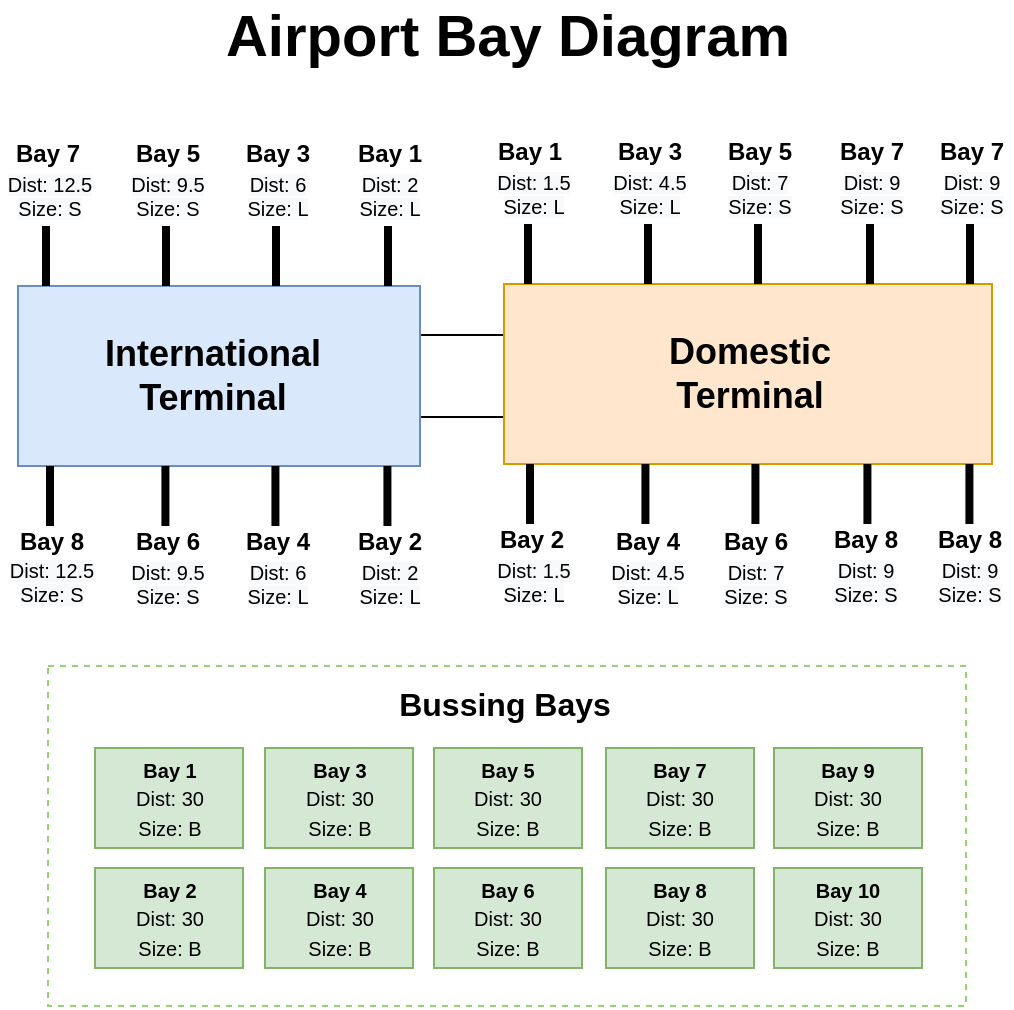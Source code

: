 <mxfile version="13.9.3" type="device"><diagram id="YJDSS7HLvjt4UvvaG9em" name="Page-1"><mxGraphModel dx="1185" dy="662" grid="1" gridSize="10" guides="1" tooltips="1" connect="1" arrows="1" fold="1" page="1" pageScale="1" pageWidth="827" pageHeight="1169" math="0" shadow="0"><root><mxCell id="0"/><mxCell id="1" parent="0"/><mxCell id="7Kmk8s3ExTKNQxkSIIFk-69" value="" style="rounded=0;whiteSpace=wrap;html=1;fillColor=none;fontSize=12;align=center;" vertex="1" parent="1"><mxGeometry x="375.25" y="394.5" width="100" height="41" as="geometry"/></mxCell><mxCell id="7Kmk8s3ExTKNQxkSIIFk-99" value="" style="rounded=0;whiteSpace=wrap;html=1;fillColor=#ffe6cc;strokeColor=#d79b00;" vertex="1" parent="1"><mxGeometry x="443" y="369" width="244" height="90" as="geometry"/></mxCell><mxCell id="7Kmk8s3ExTKNQxkSIIFk-1" value="" style="rounded=0;whiteSpace=wrap;html=1;fillColor=#dae8fc;strokeColor=#6c8ebf;" vertex="1" parent="1"><mxGeometry x="200" y="370" width="201" height="90" as="geometry"/></mxCell><mxCell id="7Kmk8s3ExTKNQxkSIIFk-4" value="Domestic&lt;br&gt;Terminal" style="text;html=1;strokeColor=none;fillColor=none;align=center;verticalAlign=middle;whiteSpace=wrap;rounded=0;fontSize=18;fontStyle=1" vertex="1" parent="1"><mxGeometry x="491" y="395.5" width="150" height="37" as="geometry"/></mxCell><mxCell id="7Kmk8s3ExTKNQxkSIIFk-12" value="" style="group" vertex="1" connectable="0" parent="1"><mxGeometry x="366" y="294" width="40" height="76" as="geometry"/></mxCell><mxCell id="7Kmk8s3ExTKNQxkSIIFk-5" value="" style="endArrow=none;html=1;fontSize=30;strokeWidth=4;" edge="1" parent="7Kmk8s3ExTKNQxkSIIFk-12"><mxGeometry width="50" height="50" relative="1" as="geometry"><mxPoint x="19" y="76" as="sourcePoint"/><mxPoint x="19" y="46" as="targetPoint"/></mxGeometry></mxCell><mxCell id="7Kmk8s3ExTKNQxkSIIFk-8" value="" style="group" vertex="1" connectable="0" parent="7Kmk8s3ExTKNQxkSIIFk-12"><mxGeometry width="40" height="53" as="geometry"/></mxCell><mxCell id="7Kmk8s3ExTKNQxkSIIFk-6" value="Bay 1" style="text;html=1;strokeColor=none;fillColor=none;align=center;verticalAlign=middle;whiteSpace=wrap;rounded=0;fontSize=12;fontStyle=1" vertex="1" parent="7Kmk8s3ExTKNQxkSIIFk-8"><mxGeometry width="40" height="20" as="geometry"/></mxCell><mxCell id="7Kmk8s3ExTKNQxkSIIFk-7" value="&lt;span style=&quot;color: rgb(0 , 0 , 0) ; font-family: &amp;#34;helvetica&amp;#34; ; font-size: 10px ; font-style: normal ; font-weight: 400 ; letter-spacing: normal ; text-indent: 0px ; text-transform: none ; word-spacing: 0px ; background-color: rgb(248 , 249 , 250) ; display: inline ; float: none&quot;&gt;Dist: 2&lt;/span&gt;&lt;br style=&quot;color: rgb(0 , 0 , 0) ; font-family: &amp;#34;helvetica&amp;#34; ; font-size: 10px ; font-style: normal ; font-weight: 400 ; letter-spacing: normal ; text-indent: 0px ; text-transform: none ; word-spacing: 0px ; background-color: rgb(248 , 249 , 250)&quot;&gt;&lt;span style=&quot;color: rgb(0 , 0 , 0) ; font-family: &amp;#34;helvetica&amp;#34; ; font-size: 10px ; font-style: normal ; font-weight: 400 ; letter-spacing: normal ; text-indent: 0px ; text-transform: none ; word-spacing: 0px ; background-color: rgb(248 , 249 , 250) ; display: inline ; float: none&quot;&gt;Size: L&lt;/span&gt;" style="text;whiteSpace=wrap;html=1;fontSize=10;align=center;" vertex="1" parent="7Kmk8s3ExTKNQxkSIIFk-8"><mxGeometry y="13" width="40" height="40" as="geometry"/></mxCell><mxCell id="7Kmk8s3ExTKNQxkSIIFk-13" value="" style="group" vertex="1" connectable="0" parent="1"><mxGeometry x="315" y="294" width="40" height="76" as="geometry"/></mxCell><mxCell id="7Kmk8s3ExTKNQxkSIIFk-14" value="" style="endArrow=none;html=1;fontSize=30;strokeWidth=4;" edge="1" parent="7Kmk8s3ExTKNQxkSIIFk-13"><mxGeometry width="50" height="50" relative="1" as="geometry"><mxPoint x="14" y="76" as="sourcePoint"/><mxPoint x="14" y="46" as="targetPoint"/></mxGeometry></mxCell><mxCell id="7Kmk8s3ExTKNQxkSIIFk-15" value="" style="group" vertex="1" connectable="0" parent="7Kmk8s3ExTKNQxkSIIFk-13"><mxGeometry x="-5" width="40" height="53" as="geometry"/></mxCell><mxCell id="7Kmk8s3ExTKNQxkSIIFk-16" value="Bay 3" style="text;html=1;strokeColor=none;fillColor=none;align=center;verticalAlign=middle;whiteSpace=wrap;rounded=0;fontSize=12;fontStyle=1" vertex="1" parent="7Kmk8s3ExTKNQxkSIIFk-15"><mxGeometry width="40" height="20" as="geometry"/></mxCell><mxCell id="7Kmk8s3ExTKNQxkSIIFk-17" value="&lt;span style=&quot;color: rgb(0 , 0 , 0) ; font-family: &amp;#34;helvetica&amp;#34; ; font-size: 10px ; font-style: normal ; font-weight: 400 ; letter-spacing: normal ; text-indent: 0px ; text-transform: none ; word-spacing: 0px ; background-color: rgb(248 , 249 , 250) ; display: inline ; float: none&quot;&gt;Dist: 6&lt;/span&gt;&lt;br style=&quot;color: rgb(0 , 0 , 0) ; font-family: &amp;#34;helvetica&amp;#34; ; font-size: 10px ; font-style: normal ; font-weight: 400 ; letter-spacing: normal ; text-indent: 0px ; text-transform: none ; word-spacing: 0px ; background-color: rgb(248 , 249 , 250)&quot;&gt;&lt;span style=&quot;color: rgb(0 , 0 , 0) ; font-family: &amp;#34;helvetica&amp;#34; ; font-size: 10px ; font-style: normal ; font-weight: 400 ; letter-spacing: normal ; text-indent: 0px ; text-transform: none ; word-spacing: 0px ; background-color: rgb(248 , 249 , 250) ; display: inline ; float: none&quot;&gt;Size: L&lt;/span&gt;" style="text;whiteSpace=wrap;html=1;fontSize=10;align=center;" vertex="1" parent="7Kmk8s3ExTKNQxkSIIFk-15"><mxGeometry y="13" width="40" height="40" as="geometry"/></mxCell><mxCell id="7Kmk8s3ExTKNQxkSIIFk-19" value="" style="group" vertex="1" connectable="0" parent="1"><mxGeometry x="260" y="294" width="40" height="76" as="geometry"/></mxCell><mxCell id="7Kmk8s3ExTKNQxkSIIFk-20" value="" style="endArrow=none;html=1;fontSize=30;strokeWidth=4;" edge="1" parent="7Kmk8s3ExTKNQxkSIIFk-19"><mxGeometry width="50" height="50" relative="1" as="geometry"><mxPoint x="14" y="76" as="sourcePoint"/><mxPoint x="14" y="46" as="targetPoint"/></mxGeometry></mxCell><mxCell id="7Kmk8s3ExTKNQxkSIIFk-21" value="" style="group" vertex="1" connectable="0" parent="7Kmk8s3ExTKNQxkSIIFk-19"><mxGeometry x="-5" width="40" height="53" as="geometry"/></mxCell><mxCell id="7Kmk8s3ExTKNQxkSIIFk-22" value="Bay 5" style="text;html=1;strokeColor=none;fillColor=none;align=center;verticalAlign=middle;whiteSpace=wrap;rounded=0;fontSize=12;fontStyle=1" vertex="1" parent="7Kmk8s3ExTKNQxkSIIFk-21"><mxGeometry width="40" height="20" as="geometry"/></mxCell><mxCell id="7Kmk8s3ExTKNQxkSIIFk-23" value="&lt;span style=&quot;color: rgb(0 , 0 , 0) ; font-family: &amp;#34;helvetica&amp;#34; ; font-size: 10px ; font-style: normal ; font-weight: 400 ; letter-spacing: normal ; text-indent: 0px ; text-transform: none ; word-spacing: 0px ; background-color: rgb(248 , 249 , 250) ; display: inline ; float: none&quot;&gt;Dist: 9.5&lt;/span&gt;&lt;br style=&quot;color: rgb(0 , 0 , 0) ; font-family: &amp;#34;helvetica&amp;#34; ; font-size: 10px ; font-style: normal ; font-weight: 400 ; letter-spacing: normal ; text-indent: 0px ; text-transform: none ; word-spacing: 0px ; background-color: rgb(248 , 249 , 250)&quot;&gt;&lt;span style=&quot;color: rgb(0 , 0 , 0) ; font-family: &amp;#34;helvetica&amp;#34; ; font-size: 10px ; font-style: normal ; font-weight: 400 ; letter-spacing: normal ; text-indent: 0px ; text-transform: none ; word-spacing: 0px ; background-color: rgb(248 , 249 , 250) ; display: inline ; float: none&quot;&gt;Size: S&lt;/span&gt;" style="text;whiteSpace=wrap;html=1;fontSize=10;align=center;" vertex="1" parent="7Kmk8s3ExTKNQxkSIIFk-21"><mxGeometry y="13" width="40" height="40" as="geometry"/></mxCell><mxCell id="7Kmk8s3ExTKNQxkSIIFk-43" value="" style="endArrow=none;html=1;fontSize=30;strokeWidth=4;" edge="1" parent="1"><mxGeometry width="50" height="50" relative="1" as="geometry"><mxPoint x="384.71" y="490" as="sourcePoint"/><mxPoint x="384.71" y="460" as="targetPoint"/></mxGeometry></mxCell><mxCell id="7Kmk8s3ExTKNQxkSIIFk-44" value="" style="group;direction=east;" vertex="1" connectable="0" parent="1"><mxGeometry x="366" y="508" width="40" height="53" as="geometry"/></mxCell><mxCell id="7Kmk8s3ExTKNQxkSIIFk-45" value="Bay 2" style="text;html=1;strokeColor=none;fillColor=none;align=center;verticalAlign=middle;whiteSpace=wrap;rounded=0;fontSize=12;fontStyle=1" vertex="1" parent="7Kmk8s3ExTKNQxkSIIFk-44"><mxGeometry y="-20" width="40" height="20" as="geometry"/></mxCell><mxCell id="7Kmk8s3ExTKNQxkSIIFk-46" value="&lt;span style=&quot;color: rgb(0 , 0 , 0) ; font-family: &amp;#34;helvetica&amp;#34; ; font-size: 10px ; font-style: normal ; font-weight: 400 ; letter-spacing: normal ; text-indent: 0px ; text-transform: none ; word-spacing: 0px ; background-color: rgb(248 , 249 , 250) ; display: inline ; float: none&quot;&gt;Dist: 2&lt;/span&gt;&lt;br style=&quot;color: rgb(0 , 0 , 0) ; font-family: &amp;#34;helvetica&amp;#34; ; font-size: 10px ; font-style: normal ; font-weight: 400 ; letter-spacing: normal ; text-indent: 0px ; text-transform: none ; word-spacing: 0px ; background-color: rgb(248 , 249 , 250)&quot;&gt;&lt;span style=&quot;color: rgb(0 , 0 , 0) ; font-family: &amp;#34;helvetica&amp;#34; ; font-size: 10px ; font-style: normal ; font-weight: 400 ; letter-spacing: normal ; text-indent: 0px ; text-transform: none ; word-spacing: 0px ; background-color: rgb(248 , 249 , 250) ; display: inline ; float: none&quot;&gt;Size: L&lt;/span&gt;" style="text;whiteSpace=wrap;html=1;fontSize=10;align=center;" vertex="1" parent="7Kmk8s3ExTKNQxkSIIFk-44"><mxGeometry y="-7" width="40" height="40" as="geometry"/></mxCell><mxCell id="7Kmk8s3ExTKNQxkSIIFk-47" value="" style="endArrow=none;html=1;fontSize=30;strokeWidth=4;" edge="1" parent="1"><mxGeometry width="50" height="50" relative="1" as="geometry"><mxPoint x="328.71" y="490" as="sourcePoint"/><mxPoint x="328.71" y="460" as="targetPoint"/></mxGeometry></mxCell><mxCell id="7Kmk8s3ExTKNQxkSIIFk-48" value="" style="group;direction=east;" vertex="1" connectable="0" parent="1"><mxGeometry x="316" y="508" width="98" height="53" as="geometry"/></mxCell><mxCell id="7Kmk8s3ExTKNQxkSIIFk-49" value="Bay 4" style="text;html=1;strokeColor=none;fillColor=none;align=center;verticalAlign=middle;whiteSpace=wrap;rounded=0;fontSize=12;fontStyle=1" vertex="1" parent="7Kmk8s3ExTKNQxkSIIFk-48"><mxGeometry x="-6" y="-20" width="40" height="20" as="geometry"/></mxCell><mxCell id="7Kmk8s3ExTKNQxkSIIFk-50" value="&lt;span style=&quot;color: rgb(0 , 0 , 0) ; font-family: &amp;#34;helvetica&amp;#34; ; font-size: 10px ; font-style: normal ; font-weight: 400 ; letter-spacing: normal ; text-indent: 0px ; text-transform: none ; word-spacing: 0px ; background-color: rgb(248 , 249 , 250) ; display: inline ; float: none&quot;&gt;Dist: 6&lt;/span&gt;&lt;br style=&quot;color: rgb(0 , 0 , 0) ; font-family: &amp;#34;helvetica&amp;#34; ; font-size: 10px ; font-style: normal ; font-weight: 400 ; letter-spacing: normal ; text-indent: 0px ; text-transform: none ; word-spacing: 0px ; background-color: rgb(248 , 249 , 250)&quot;&gt;&lt;span style=&quot;color: rgb(0 , 0 , 0) ; font-family: &amp;#34;helvetica&amp;#34; ; font-size: 10px ; font-style: normal ; font-weight: 400 ; letter-spacing: normal ; text-indent: 0px ; text-transform: none ; word-spacing: 0px ; background-color: rgb(248 , 249 , 250) ; display: inline ; float: none&quot;&gt;Size: L&lt;/span&gt;" style="text;whiteSpace=wrap;html=1;fontSize=10;align=center;" vertex="1" parent="7Kmk8s3ExTKNQxkSIIFk-48"><mxGeometry x="-6" y="-7" width="40" height="40" as="geometry"/></mxCell><mxCell id="7Kmk8s3ExTKNQxkSIIFk-51" value="" style="endArrow=none;html=1;fontSize=30;strokeWidth=4;" edge="1" parent="1"><mxGeometry width="50" height="50" relative="1" as="geometry"><mxPoint x="273.71" y="490" as="sourcePoint"/><mxPoint x="273.71" y="460" as="targetPoint"/></mxGeometry></mxCell><mxCell id="7Kmk8s3ExTKNQxkSIIFk-52" value="" style="group;direction=east;" vertex="1" connectable="0" parent="1"><mxGeometry x="255" y="508" width="424" height="223" as="geometry"/></mxCell><mxCell id="7Kmk8s3ExTKNQxkSIIFk-53" value="Bay 6" style="text;html=1;strokeColor=none;fillColor=none;align=center;verticalAlign=middle;whiteSpace=wrap;rounded=0;fontSize=12;fontStyle=1" vertex="1" parent="7Kmk8s3ExTKNQxkSIIFk-52"><mxGeometry y="-20" width="40" height="20" as="geometry"/></mxCell><mxCell id="7Kmk8s3ExTKNQxkSIIFk-54" value="&lt;span style=&quot;color: rgb(0 , 0 , 0) ; font-family: &amp;#34;helvetica&amp;#34; ; font-size: 10px ; font-style: normal ; font-weight: 400 ; letter-spacing: normal ; text-indent: 0px ; text-transform: none ; word-spacing: 0px ; background-color: rgb(248 , 249 , 250) ; display: inline ; float: none&quot;&gt;Dist: 9.5&lt;/span&gt;&lt;br style=&quot;color: rgb(0 , 0 , 0) ; font-family: &amp;#34;helvetica&amp;#34; ; font-size: 10px ; font-style: normal ; font-weight: 400 ; letter-spacing: normal ; text-indent: 0px ; text-transform: none ; word-spacing: 0px ; background-color: rgb(248 , 249 , 250)&quot;&gt;&lt;span style=&quot;color: rgb(0 , 0 , 0) ; font-family: &amp;#34;helvetica&amp;#34; ; font-size: 10px ; font-style: normal ; font-weight: 400 ; letter-spacing: normal ; text-indent: 0px ; text-transform: none ; word-spacing: 0px ; background-color: rgb(248 , 249 , 250) ; display: inline ; float: none&quot;&gt;Size: S&lt;/span&gt;" style="text;whiteSpace=wrap;html=1;fontSize=10;align=center;" vertex="1" parent="7Kmk8s3ExTKNQxkSIIFk-52"><mxGeometry y="-7" width="40" height="40" as="geometry"/></mxCell><mxCell id="7Kmk8s3ExTKNQxkSIIFk-146" value="" style="rounded=0;whiteSpace=wrap;html=1;fillColor=none;fontSize=16;align=center;strokeColor=#97D077;dashed=1;" vertex="1" parent="7Kmk8s3ExTKNQxkSIIFk-52"><mxGeometry x="-40" y="52" width="459" height="170" as="geometry"/></mxCell><mxCell id="7Kmk8s3ExTKNQxkSIIFk-55" value="" style="endArrow=none;html=1;fontSize=30;strokeWidth=4;" edge="1" parent="1"><mxGeometry width="50" height="50" relative="1" as="geometry"><mxPoint x="216" y="490" as="sourcePoint"/><mxPoint x="216" y="460" as="targetPoint"/></mxGeometry></mxCell><mxCell id="7Kmk8s3ExTKNQxkSIIFk-65" value="&lt;span style=&quot;font-size: 10px&quot;&gt;&lt;b&gt;Bay 1&lt;/b&gt;&lt;br&gt;Dist: 30&lt;br&gt;Size: B&lt;br&gt;&lt;/span&gt;" style="rounded=0;whiteSpace=wrap;html=1;fillColor=#d5e8d4;fontSize=12;align=center;strokeColor=#82b366;" vertex="1" parent="1"><mxGeometry x="238.5" y="601" width="74" height="50" as="geometry"/></mxCell><mxCell id="7Kmk8s3ExTKNQxkSIIFk-66" value="&lt;span style=&quot;font-size: 10px&quot;&gt;&lt;b&gt;Bay 2&lt;/b&gt;&lt;br&gt;Dist: 30&lt;br&gt;Size: B&lt;br&gt;&lt;/span&gt;" style="rounded=0;whiteSpace=wrap;html=1;fillColor=#d5e8d4;fontSize=12;align=center;strokeColor=#82b366;" vertex="1" parent="1"><mxGeometry x="238.5" y="661" width="74" height="50" as="geometry"/></mxCell><mxCell id="7Kmk8s3ExTKNQxkSIIFk-67" value="&lt;span style=&quot;font-size: 10px&quot;&gt;&lt;b&gt;Bay 3&lt;/b&gt;&lt;br&gt;Dist: 30&lt;br&gt;Size: B&lt;br&gt;&lt;/span&gt;" style="rounded=0;whiteSpace=wrap;html=1;fillColor=#d5e8d4;fontSize=12;align=center;strokeColor=#82b366;" vertex="1" parent="1"><mxGeometry x="323.5" y="601" width="74" height="50" as="geometry"/></mxCell><mxCell id="7Kmk8s3ExTKNQxkSIIFk-68" value="&lt;span style=&quot;font-size: 10px&quot;&gt;&lt;b&gt;Bay 4&lt;/b&gt;&lt;br&gt;Dist: 30&lt;br&gt;Size: B&lt;br&gt;&lt;/span&gt;" style="rounded=0;whiteSpace=wrap;html=1;fillColor=#d5e8d4;fontSize=12;align=center;strokeColor=#82b366;" vertex="1" parent="1"><mxGeometry x="323.5" y="661" width="74" height="50" as="geometry"/></mxCell><mxCell id="7Kmk8s3ExTKNQxkSIIFk-26" value="" style="endArrow=none;html=1;fontSize=30;strokeWidth=4;" edge="1" parent="1"><mxGeometry x="195" y="295" width="50" height="50" as="geometry"><mxPoint x="214" y="370" as="sourcePoint"/><mxPoint x="214" y="340" as="targetPoint"/></mxGeometry></mxCell><mxCell id="7Kmk8s3ExTKNQxkSIIFk-28" value="Bay 7" style="text;html=1;strokeColor=none;fillColor=none;align=center;verticalAlign=middle;whiteSpace=wrap;rounded=0;fontSize=12;fontStyle=1" vertex="1" parent="1"><mxGeometry x="195" y="294" width="40" height="20" as="geometry"/></mxCell><mxCell id="7Kmk8s3ExTKNQxkSIIFk-29" value="&lt;span style=&quot;color: rgb(0 , 0 , 0) ; font-family: &amp;#34;helvetica&amp;#34; ; font-size: 10px ; font-style: normal ; font-weight: 400 ; letter-spacing: normal ; text-indent: 0px ; text-transform: none ; word-spacing: 0px ; background-color: rgb(248 , 249 , 250) ; display: inline ; float: none&quot;&gt;Dist: 12.5&lt;/span&gt;&lt;br style=&quot;color: rgb(0 , 0 , 0) ; font-family: &amp;#34;helvetica&amp;#34; ; font-size: 10px ; font-style: normal ; font-weight: 400 ; letter-spacing: normal ; text-indent: 0px ; text-transform: none ; word-spacing: 0px ; background-color: rgb(248 , 249 , 250)&quot;&gt;&lt;span style=&quot;color: rgb(0 , 0 , 0) ; font-family: &amp;#34;helvetica&amp;#34; ; font-size: 10px ; font-style: normal ; font-weight: 400 ; letter-spacing: normal ; text-indent: 0px ; text-transform: none ; word-spacing: 0px ; background-color: rgb(248 , 249 , 250) ; display: inline ; float: none&quot;&gt;Size: S&lt;/span&gt;" style="text;whiteSpace=wrap;html=1;fontSize=10;align=center;" vertex="1" parent="1"><mxGeometry x="191" y="307" width="50" height="40" as="geometry"/></mxCell><mxCell id="7Kmk8s3ExTKNQxkSIIFk-70" value="Bussing Bays" style="text;html=1;strokeColor=none;fillColor=none;align=center;verticalAlign=middle;whiteSpace=wrap;rounded=0;fontSize=16;fontStyle=1" vertex="1" parent="1"><mxGeometry x="349" y="564" width="189" height="30" as="geometry"/></mxCell><mxCell id="7Kmk8s3ExTKNQxkSIIFk-57" value="Bay 8" style="text;html=1;strokeColor=none;fillColor=none;align=center;verticalAlign=middle;whiteSpace=wrap;rounded=0;fontSize=12;fontStyle=1" vertex="1" parent="1"><mxGeometry x="197" y="488" width="40" height="20" as="geometry"/></mxCell><mxCell id="7Kmk8s3ExTKNQxkSIIFk-58" value="&lt;span style=&quot;color: rgb(0 , 0 , 0) ; font-family: &amp;#34;helvetica&amp;#34; ; font-size: 10px ; font-style: normal ; font-weight: 400 ; letter-spacing: normal ; text-indent: 0px ; text-transform: none ; word-spacing: 0px ; background-color: rgb(248 , 249 , 250) ; display: inline ; float: none&quot;&gt;Dist: 12.5&lt;/span&gt;&lt;br style=&quot;color: rgb(0 , 0 , 0) ; font-family: &amp;#34;helvetica&amp;#34; ; font-size: 10px ; font-style: normal ; font-weight: 400 ; letter-spacing: normal ; text-indent: 0px ; text-transform: none ; word-spacing: 0px ; background-color: rgb(248 , 249 , 250)&quot;&gt;&lt;span style=&quot;color: rgb(0 , 0 , 0) ; font-family: &amp;#34;helvetica&amp;#34; ; font-size: 10px ; font-style: normal ; font-weight: 400 ; letter-spacing: normal ; text-indent: 0px ; text-transform: none ; word-spacing: 0px ; background-color: rgb(248 , 249 , 250) ; display: inline ; float: none&quot;&gt;Size: S&lt;/span&gt;" style="text;whiteSpace=wrap;html=1;fontSize=10;align=center;" vertex="1" parent="1"><mxGeometry x="192" y="500" width="50" height="40" as="geometry"/></mxCell><mxCell id="7Kmk8s3ExTKNQxkSIIFk-3" value="International&lt;br&gt;Terminal" style="text;html=1;strokeColor=none;fillColor=none;align=center;verticalAlign=middle;whiteSpace=wrap;rounded=0;fontSize=18;fontStyle=1" vertex="1" parent="1"><mxGeometry x="227.5" y="400" width="138.5" height="30" as="geometry"/></mxCell><mxCell id="7Kmk8s3ExTKNQxkSIIFk-100" value="" style="group" vertex="1" connectable="0" parent="1"><mxGeometry x="607" y="293" width="40" height="76" as="geometry"/></mxCell><mxCell id="7Kmk8s3ExTKNQxkSIIFk-101" value="" style="endArrow=none;html=1;fontSize=30;strokeWidth=4;" edge="1" parent="7Kmk8s3ExTKNQxkSIIFk-100"><mxGeometry width="50" height="50" relative="1" as="geometry"><mxPoint x="19" y="76" as="sourcePoint"/><mxPoint x="19" y="46" as="targetPoint"/></mxGeometry></mxCell><mxCell id="7Kmk8s3ExTKNQxkSIIFk-102" value="" style="group" vertex="1" connectable="0" parent="7Kmk8s3ExTKNQxkSIIFk-100"><mxGeometry width="40" height="53" as="geometry"/></mxCell><mxCell id="7Kmk8s3ExTKNQxkSIIFk-103" value="Bay 7" style="text;html=1;strokeColor=none;fillColor=none;align=center;verticalAlign=middle;whiteSpace=wrap;rounded=0;fontSize=12;fontStyle=1" vertex="1" parent="7Kmk8s3ExTKNQxkSIIFk-102"><mxGeometry width="40" height="20" as="geometry"/></mxCell><mxCell id="7Kmk8s3ExTKNQxkSIIFk-104" value="&lt;span style=&quot;color: rgb(0 , 0 , 0) ; font-family: &amp;#34;helvetica&amp;#34; ; font-size: 10px ; font-style: normal ; font-weight: 400 ; letter-spacing: normal ; text-indent: 0px ; text-transform: none ; word-spacing: 0px ; background-color: rgb(248 , 249 , 250) ; display: inline ; float: none&quot;&gt;Dist: 9&lt;/span&gt;&lt;br style=&quot;color: rgb(0 , 0 , 0) ; font-family: &amp;#34;helvetica&amp;#34; ; font-size: 10px ; font-style: normal ; font-weight: 400 ; letter-spacing: normal ; text-indent: 0px ; text-transform: none ; word-spacing: 0px ; background-color: rgb(248 , 249 , 250)&quot;&gt;&lt;span style=&quot;color: rgb(0 , 0 , 0) ; font-family: &amp;#34;helvetica&amp;#34; ; font-size: 10px ; font-style: normal ; font-weight: 400 ; letter-spacing: normal ; text-indent: 0px ; text-transform: none ; word-spacing: 0px ; background-color: rgb(248 , 249 , 250) ; display: inline ; float: none&quot;&gt;Size: S&lt;/span&gt;" style="text;whiteSpace=wrap;html=1;fontSize=10;align=center;" vertex="1" parent="7Kmk8s3ExTKNQxkSIIFk-102"><mxGeometry y="13" width="40" height="40" as="geometry"/></mxCell><mxCell id="7Kmk8s3ExTKNQxkSIIFk-105" value="" style="group" vertex="1" connectable="0" parent="1"><mxGeometry x="551" y="293" width="40" height="76" as="geometry"/></mxCell><mxCell id="7Kmk8s3ExTKNQxkSIIFk-106" value="" style="endArrow=none;html=1;fontSize=30;strokeWidth=4;" edge="1" parent="7Kmk8s3ExTKNQxkSIIFk-105"><mxGeometry width="50" height="50" relative="1" as="geometry"><mxPoint x="19" y="76" as="sourcePoint"/><mxPoint x="19" y="46" as="targetPoint"/></mxGeometry></mxCell><mxCell id="7Kmk8s3ExTKNQxkSIIFk-107" value="" style="group" vertex="1" connectable="0" parent="7Kmk8s3ExTKNQxkSIIFk-105"><mxGeometry width="40" height="53" as="geometry"/></mxCell><mxCell id="7Kmk8s3ExTKNQxkSIIFk-108" value="Bay 5" style="text;html=1;strokeColor=none;fillColor=none;align=center;verticalAlign=middle;whiteSpace=wrap;rounded=0;fontSize=12;fontStyle=1" vertex="1" parent="7Kmk8s3ExTKNQxkSIIFk-107"><mxGeometry width="40" height="20" as="geometry"/></mxCell><mxCell id="7Kmk8s3ExTKNQxkSIIFk-109" value="&lt;span style=&quot;color: rgb(0 , 0 , 0) ; font-family: &amp;#34;helvetica&amp;#34; ; font-size: 10px ; font-style: normal ; font-weight: 400 ; letter-spacing: normal ; text-indent: 0px ; text-transform: none ; word-spacing: 0px ; background-color: rgb(248 , 249 , 250) ; display: inline ; float: none&quot;&gt;Dist: 7&lt;/span&gt;&lt;br style=&quot;color: rgb(0 , 0 , 0) ; font-family: &amp;#34;helvetica&amp;#34; ; font-size: 10px ; font-style: normal ; font-weight: 400 ; letter-spacing: normal ; text-indent: 0px ; text-transform: none ; word-spacing: 0px ; background-color: rgb(248 , 249 , 250)&quot;&gt;&lt;span style=&quot;color: rgb(0 , 0 , 0) ; font-family: &amp;#34;helvetica&amp;#34; ; font-size: 10px ; font-style: normal ; font-weight: 400 ; letter-spacing: normal ; text-indent: 0px ; text-transform: none ; word-spacing: 0px ; background-color: rgb(248 , 249 , 250) ; display: inline ; float: none&quot;&gt;Size: S&lt;/span&gt;" style="text;whiteSpace=wrap;html=1;fontSize=10;align=center;" vertex="1" parent="7Kmk8s3ExTKNQxkSIIFk-107"><mxGeometry y="13" width="40" height="40" as="geometry"/></mxCell><mxCell id="7Kmk8s3ExTKNQxkSIIFk-110" value="" style="group" vertex="1" connectable="0" parent="1"><mxGeometry x="496" y="293" width="40" height="76" as="geometry"/></mxCell><mxCell id="7Kmk8s3ExTKNQxkSIIFk-111" value="" style="endArrow=none;html=1;fontSize=30;strokeWidth=4;" edge="1" parent="7Kmk8s3ExTKNQxkSIIFk-110"><mxGeometry width="50" height="50" relative="1" as="geometry"><mxPoint x="19" y="76" as="sourcePoint"/><mxPoint x="19" y="46" as="targetPoint"/></mxGeometry></mxCell><mxCell id="7Kmk8s3ExTKNQxkSIIFk-112" value="" style="group" vertex="1" connectable="0" parent="7Kmk8s3ExTKNQxkSIIFk-110"><mxGeometry width="40" height="53" as="geometry"/></mxCell><mxCell id="7Kmk8s3ExTKNQxkSIIFk-113" value="Bay 3" style="text;html=1;strokeColor=none;fillColor=none;align=center;verticalAlign=middle;whiteSpace=wrap;rounded=0;fontSize=12;fontStyle=1" vertex="1" parent="7Kmk8s3ExTKNQxkSIIFk-112"><mxGeometry width="40" height="20" as="geometry"/></mxCell><mxCell id="7Kmk8s3ExTKNQxkSIIFk-114" value="&lt;span style=&quot;color: rgb(0 , 0 , 0) ; font-family: &amp;#34;helvetica&amp;#34; ; font-size: 10px ; font-style: normal ; font-weight: 400 ; letter-spacing: normal ; text-indent: 0px ; text-transform: none ; word-spacing: 0px ; background-color: rgb(248 , 249 , 250) ; display: inline ; float: none&quot;&gt;Dist: 4.5&lt;/span&gt;&lt;br style=&quot;color: rgb(0 , 0 , 0) ; font-family: &amp;#34;helvetica&amp;#34; ; font-size: 10px ; font-style: normal ; font-weight: 400 ; letter-spacing: normal ; text-indent: 0px ; text-transform: none ; word-spacing: 0px ; background-color: rgb(248 , 249 , 250)&quot;&gt;&lt;span style=&quot;color: rgb(0 , 0 , 0) ; font-family: &amp;#34;helvetica&amp;#34; ; font-size: 10px ; font-style: normal ; font-weight: 400 ; letter-spacing: normal ; text-indent: 0px ; text-transform: none ; word-spacing: 0px ; background-color: rgb(248 , 249 , 250) ; display: inline ; float: none&quot;&gt;Size: L&lt;/span&gt;" style="text;whiteSpace=wrap;html=1;fontSize=10;align=center;" vertex="1" parent="7Kmk8s3ExTKNQxkSIIFk-112"><mxGeometry y="13" width="40" height="40" as="geometry"/></mxCell><mxCell id="7Kmk8s3ExTKNQxkSIIFk-115" value="" style="endArrow=none;html=1;fontSize=30;strokeWidth=4;" edge="1" parent="1"><mxGeometry width="50" height="50" relative="1" as="geometry"><mxPoint x="624.71" y="489" as="sourcePoint"/><mxPoint x="624.71" y="459" as="targetPoint"/></mxGeometry></mxCell><mxCell id="7Kmk8s3ExTKNQxkSIIFk-116" value="Bay 8" style="text;html=1;strokeColor=none;fillColor=none;align=center;verticalAlign=middle;whiteSpace=wrap;rounded=0;fontSize=12;fontStyle=1" vertex="1" parent="1"><mxGeometry x="604" y="487" width="40" height="20" as="geometry"/></mxCell><mxCell id="7Kmk8s3ExTKNQxkSIIFk-117" value="&lt;span style=&quot;color: rgb(0 , 0 , 0) ; font-family: &amp;#34;helvetica&amp;#34; ; font-size: 10px ; font-style: normal ; font-weight: 400 ; letter-spacing: normal ; text-indent: 0px ; text-transform: none ; word-spacing: 0px ; background-color: rgb(248 , 249 , 250) ; display: inline ; float: none&quot;&gt;Dist: 9&lt;/span&gt;&lt;br style=&quot;color: rgb(0 , 0 , 0) ; font-family: &amp;#34;helvetica&amp;#34; ; font-size: 10px ; font-style: normal ; font-weight: 400 ; letter-spacing: normal ; text-indent: 0px ; text-transform: none ; word-spacing: 0px ; background-color: rgb(248 , 249 , 250)&quot;&gt;&lt;span style=&quot;color: rgb(0 , 0 , 0) ; font-family: &amp;#34;helvetica&amp;#34; ; font-size: 10px ; font-style: normal ; font-weight: 400 ; letter-spacing: normal ; text-indent: 0px ; text-transform: none ; word-spacing: 0px ; background-color: rgb(248 , 249 , 250) ; display: inline ; float: none&quot;&gt;Size: S&lt;/span&gt;" style="text;whiteSpace=wrap;html=1;fontSize=10;align=center;" vertex="1" parent="1"><mxGeometry x="604" y="500" width="40" height="40" as="geometry"/></mxCell><mxCell id="7Kmk8s3ExTKNQxkSIIFk-118" value="" style="endArrow=none;html=1;fontSize=30;strokeWidth=4;" edge="1" parent="1"><mxGeometry width="50" height="50" relative="1" as="geometry"><mxPoint x="568.71" y="489" as="sourcePoint"/><mxPoint x="568.71" y="459" as="targetPoint"/></mxGeometry></mxCell><mxCell id="7Kmk8s3ExTKNQxkSIIFk-119" value="Bay 6" style="text;html=1;strokeColor=none;fillColor=none;align=center;verticalAlign=middle;whiteSpace=wrap;rounded=0;fontSize=12;fontStyle=1" vertex="1" parent="1"><mxGeometry x="549" y="488" width="40" height="20" as="geometry"/></mxCell><mxCell id="7Kmk8s3ExTKNQxkSIIFk-120" value="&lt;span style=&quot;color: rgb(0 , 0 , 0) ; font-family: &amp;#34;helvetica&amp;#34; ; font-size: 10px ; font-style: normal ; font-weight: 400 ; letter-spacing: normal ; text-indent: 0px ; text-transform: none ; word-spacing: 0px ; background-color: rgb(248 , 249 , 250) ; display: inline ; float: none&quot;&gt;Dist: 7&lt;/span&gt;&lt;br style=&quot;color: rgb(0 , 0 , 0) ; font-family: &amp;#34;helvetica&amp;#34; ; font-size: 10px ; font-style: normal ; font-weight: 400 ; letter-spacing: normal ; text-indent: 0px ; text-transform: none ; word-spacing: 0px ; background-color: rgb(248 , 249 , 250)&quot;&gt;&lt;span style=&quot;color: rgb(0 , 0 , 0) ; font-family: &amp;#34;helvetica&amp;#34; ; font-size: 10px ; font-style: normal ; font-weight: 400 ; letter-spacing: normal ; text-indent: 0px ; text-transform: none ; word-spacing: 0px ; background-color: rgb(248 , 249 , 250) ; display: inline ; float: none&quot;&gt;Size: S&lt;/span&gt;" style="text;whiteSpace=wrap;html=1;fontSize=10;align=center;" vertex="1" parent="1"><mxGeometry x="549" y="501" width="40" height="40" as="geometry"/></mxCell><mxCell id="7Kmk8s3ExTKNQxkSIIFk-121" value="" style="endArrow=none;html=1;fontSize=30;strokeWidth=4;" edge="1" parent="1"><mxGeometry width="50" height="50" relative="1" as="geometry"><mxPoint x="513.71" y="489" as="sourcePoint"/><mxPoint x="513.71" y="459" as="targetPoint"/></mxGeometry></mxCell><mxCell id="7Kmk8s3ExTKNQxkSIIFk-122" value="Bay 4" style="text;html=1;strokeColor=none;fillColor=none;align=center;verticalAlign=middle;whiteSpace=wrap;rounded=0;fontSize=12;fontStyle=1" vertex="1" parent="1"><mxGeometry x="495" y="488" width="40" height="20" as="geometry"/></mxCell><mxCell id="7Kmk8s3ExTKNQxkSIIFk-123" value="&lt;span style=&quot;color: rgb(0 , 0 , 0) ; font-family: &amp;#34;helvetica&amp;#34; ; font-size: 10px ; font-style: normal ; font-weight: 400 ; letter-spacing: normal ; text-indent: 0px ; text-transform: none ; word-spacing: 0px ; background-color: rgb(248 , 249 , 250) ; display: inline ; float: none&quot;&gt;Dist: 4.5&lt;/span&gt;&lt;br style=&quot;color: rgb(0 , 0 , 0) ; font-family: &amp;#34;helvetica&amp;#34; ; font-size: 10px ; font-style: normal ; font-weight: 400 ; letter-spacing: normal ; text-indent: 0px ; text-transform: none ; word-spacing: 0px ; background-color: rgb(248 , 249 , 250)&quot;&gt;&lt;span style=&quot;color: rgb(0 , 0 , 0) ; font-family: &amp;#34;helvetica&amp;#34; ; font-size: 10px ; font-style: normal ; font-weight: 400 ; letter-spacing: normal ; text-indent: 0px ; text-transform: none ; word-spacing: 0px ; background-color: rgb(248 , 249 , 250) ; display: inline ; float: none&quot;&gt;Size: L&lt;/span&gt;" style="text;whiteSpace=wrap;html=1;fontSize=10;align=center;" vertex="1" parent="1"><mxGeometry x="495" y="501" width="40" height="40" as="geometry"/></mxCell><mxCell id="7Kmk8s3ExTKNQxkSIIFk-124" value="" style="endArrow=none;html=1;fontSize=30;strokeWidth=4;" edge="1" parent="1"><mxGeometry width="50" height="50" relative="1" as="geometry"><mxPoint x="456" y="489" as="sourcePoint"/><mxPoint x="456" y="459" as="targetPoint"/></mxGeometry></mxCell><mxCell id="7Kmk8s3ExTKNQxkSIIFk-125" value="" style="endArrow=none;html=1;fontSize=30;strokeWidth=4;" edge="1" parent="1"><mxGeometry x="436" y="294" width="50" height="50" as="geometry"><mxPoint x="455" y="369" as="sourcePoint"/><mxPoint x="455" y="339" as="targetPoint"/></mxGeometry></mxCell><mxCell id="7Kmk8s3ExTKNQxkSIIFk-126" value="Bay 1" style="text;html=1;strokeColor=none;fillColor=none;align=center;verticalAlign=middle;whiteSpace=wrap;rounded=0;fontSize=12;fontStyle=1" vertex="1" parent="1"><mxGeometry x="436" y="293" width="40" height="20" as="geometry"/></mxCell><mxCell id="7Kmk8s3ExTKNQxkSIIFk-127" value="&lt;span style=&quot;color: rgb(0 , 0 , 0) ; font-family: &amp;#34;helvetica&amp;#34; ; font-size: 10px ; font-style: normal ; font-weight: 400 ; letter-spacing: normal ; text-indent: 0px ; text-transform: none ; word-spacing: 0px ; background-color: rgb(248 , 249 , 250) ; display: inline ; float: none&quot;&gt;Dist: 1.5&lt;/span&gt;&lt;br style=&quot;color: rgb(0 , 0 , 0) ; font-family: &amp;#34;helvetica&amp;#34; ; font-size: 10px ; font-style: normal ; font-weight: 400 ; letter-spacing: normal ; text-indent: 0px ; text-transform: none ; word-spacing: 0px ; background-color: rgb(248 , 249 , 250)&quot;&gt;&lt;span style=&quot;color: rgb(0 , 0 , 0) ; font-family: &amp;#34;helvetica&amp;#34; ; font-size: 10px ; font-style: normal ; font-weight: 400 ; letter-spacing: normal ; text-indent: 0px ; text-transform: none ; word-spacing: 0px ; background-color: rgb(248 , 249 , 250) ; display: inline ; float: none&quot;&gt;Size: L&lt;/span&gt;" style="text;whiteSpace=wrap;html=1;fontSize=10;align=center;" vertex="1" parent="1"><mxGeometry x="433" y="306" width="50" height="40" as="geometry"/></mxCell><mxCell id="7Kmk8s3ExTKNQxkSIIFk-128" value="Bay 2" style="text;html=1;strokeColor=none;fillColor=none;align=center;verticalAlign=middle;whiteSpace=wrap;rounded=0;fontSize=12;fontStyle=1" vertex="1" parent="1"><mxGeometry x="437" y="487" width="40" height="20" as="geometry"/></mxCell><mxCell id="7Kmk8s3ExTKNQxkSIIFk-129" value="&lt;span style=&quot;color: rgb(0 , 0 , 0) ; font-family: &amp;#34;helvetica&amp;#34; ; font-size: 10px ; font-style: normal ; font-weight: 400 ; letter-spacing: normal ; text-indent: 0px ; text-transform: none ; word-spacing: 0px ; background-color: rgb(248 , 249 , 250) ; display: inline ; float: none&quot;&gt;Dist: 1.5&lt;/span&gt;&lt;br style=&quot;color: rgb(0 , 0 , 0) ; font-family: &amp;#34;helvetica&amp;#34; ; font-size: 10px ; font-style: normal ; font-weight: 400 ; letter-spacing: normal ; text-indent: 0px ; text-transform: none ; word-spacing: 0px ; background-color: rgb(248 , 249 , 250)&quot;&gt;&lt;span style=&quot;color: rgb(0 , 0 , 0) ; font-family: &amp;#34;helvetica&amp;#34; ; font-size: 10px ; font-style: normal ; font-weight: 400 ; letter-spacing: normal ; text-indent: 0px ; text-transform: none ; word-spacing: 0px ; background-color: rgb(248 , 249 , 250) ; display: inline ; float: none&quot;&gt;Size: L&lt;/span&gt;" style="text;whiteSpace=wrap;html=1;fontSize=10;align=center;" vertex="1" parent="1"><mxGeometry x="433" y="500" width="50" height="40" as="geometry"/></mxCell><mxCell id="7Kmk8s3ExTKNQxkSIIFk-131" value="" style="group" vertex="1" connectable="0" parent="1"><mxGeometry x="657" y="293" width="40" height="76" as="geometry"/></mxCell><mxCell id="7Kmk8s3ExTKNQxkSIIFk-132" value="" style="endArrow=none;html=1;fontSize=30;strokeWidth=4;" edge="1" parent="7Kmk8s3ExTKNQxkSIIFk-131"><mxGeometry width="50" height="50" relative="1" as="geometry"><mxPoint x="19" y="76" as="sourcePoint"/><mxPoint x="19" y="46" as="targetPoint"/></mxGeometry></mxCell><mxCell id="7Kmk8s3ExTKNQxkSIIFk-133" value="" style="group" vertex="1" connectable="0" parent="7Kmk8s3ExTKNQxkSIIFk-131"><mxGeometry width="40" height="53" as="geometry"/></mxCell><mxCell id="7Kmk8s3ExTKNQxkSIIFk-134" value="Bay 7" style="text;html=1;strokeColor=none;fillColor=none;align=center;verticalAlign=middle;whiteSpace=wrap;rounded=0;fontSize=12;fontStyle=1" vertex="1" parent="7Kmk8s3ExTKNQxkSIIFk-133"><mxGeometry width="40" height="20" as="geometry"/></mxCell><mxCell id="7Kmk8s3ExTKNQxkSIIFk-135" value="&lt;span style=&quot;color: rgb(0 , 0 , 0) ; font-family: &amp;#34;helvetica&amp;#34; ; font-size: 10px ; font-style: normal ; font-weight: 400 ; letter-spacing: normal ; text-indent: 0px ; text-transform: none ; word-spacing: 0px ; background-color: rgb(248 , 249 , 250) ; display: inline ; float: none&quot;&gt;Dist: 9&lt;/span&gt;&lt;br style=&quot;color: rgb(0 , 0 , 0) ; font-family: &amp;#34;helvetica&amp;#34; ; font-size: 10px ; font-style: normal ; font-weight: 400 ; letter-spacing: normal ; text-indent: 0px ; text-transform: none ; word-spacing: 0px ; background-color: rgb(248 , 249 , 250)&quot;&gt;&lt;span style=&quot;color: rgb(0 , 0 , 0) ; font-family: &amp;#34;helvetica&amp;#34; ; font-size: 10px ; font-style: normal ; font-weight: 400 ; letter-spacing: normal ; text-indent: 0px ; text-transform: none ; word-spacing: 0px ; background-color: rgb(248 , 249 , 250) ; display: inline ; float: none&quot;&gt;Size: S&lt;/span&gt;" style="text;whiteSpace=wrap;html=1;fontSize=10;align=center;" vertex="1" parent="7Kmk8s3ExTKNQxkSIIFk-133"><mxGeometry y="13" width="40" height="40" as="geometry"/></mxCell><mxCell id="7Kmk8s3ExTKNQxkSIIFk-136" value="" style="endArrow=none;html=1;fontSize=30;strokeWidth=4;" edge="1" parent="1"><mxGeometry width="50" height="50" relative="1" as="geometry"><mxPoint x="675.71" y="489" as="sourcePoint"/><mxPoint x="675.71" y="459" as="targetPoint"/></mxGeometry></mxCell><mxCell id="7Kmk8s3ExTKNQxkSIIFk-137" value="Bay 8" style="text;html=1;strokeColor=none;fillColor=none;align=center;verticalAlign=middle;whiteSpace=wrap;rounded=0;fontSize=12;fontStyle=1" vertex="1" parent="1"><mxGeometry x="656" y="487" width="40" height="20" as="geometry"/></mxCell><mxCell id="7Kmk8s3ExTKNQxkSIIFk-138" value="&lt;span style=&quot;color: rgb(0 , 0 , 0) ; font-family: &amp;#34;helvetica&amp;#34; ; font-size: 10px ; font-style: normal ; font-weight: 400 ; letter-spacing: normal ; text-indent: 0px ; text-transform: none ; word-spacing: 0px ; background-color: rgb(248 , 249 , 250) ; display: inline ; float: none&quot;&gt;Dist: 9&lt;/span&gt;&lt;br style=&quot;color: rgb(0 , 0 , 0) ; font-family: &amp;#34;helvetica&amp;#34; ; font-size: 10px ; font-style: normal ; font-weight: 400 ; letter-spacing: normal ; text-indent: 0px ; text-transform: none ; word-spacing: 0px ; background-color: rgb(248 , 249 , 250)&quot;&gt;&lt;span style=&quot;color: rgb(0 , 0 , 0) ; font-family: &amp;#34;helvetica&amp;#34; ; font-size: 10px ; font-style: normal ; font-weight: 400 ; letter-spacing: normal ; text-indent: 0px ; text-transform: none ; word-spacing: 0px ; background-color: rgb(248 , 249 , 250) ; display: inline ; float: none&quot;&gt;Size: S&lt;/span&gt;" style="text;whiteSpace=wrap;html=1;fontSize=10;align=center;" vertex="1" parent="1"><mxGeometry x="656" y="500" width="40" height="40" as="geometry"/></mxCell><mxCell id="7Kmk8s3ExTKNQxkSIIFk-139" value="&lt;span style=&quot;font-size: 10px&quot;&gt;&lt;b&gt;Bay 5&lt;/b&gt;&lt;br&gt;Dist: 30&lt;br&gt;Size: B&lt;br&gt;&lt;/span&gt;" style="rounded=0;whiteSpace=wrap;html=1;fillColor=#d5e8d4;fontSize=12;align=center;strokeColor=#82b366;" vertex="1" parent="1"><mxGeometry x="408" y="601" width="74" height="50" as="geometry"/></mxCell><mxCell id="7Kmk8s3ExTKNQxkSIIFk-140" value="&lt;span style=&quot;font-size: 10px&quot;&gt;&lt;b&gt;Bay 6&lt;/b&gt;&lt;br&gt;Dist: 30&lt;br&gt;Size: B&lt;br&gt;&lt;/span&gt;" style="rounded=0;whiteSpace=wrap;html=1;fillColor=#d5e8d4;fontSize=12;align=center;strokeColor=#82b366;" vertex="1" parent="1"><mxGeometry x="408" y="661" width="74" height="50" as="geometry"/></mxCell><mxCell id="7Kmk8s3ExTKNQxkSIIFk-141" value="&lt;span style=&quot;font-size: 10px&quot;&gt;&lt;b&gt;Bay 7&lt;/b&gt;&lt;br&gt;Dist: 30&lt;br&gt;Size: B&lt;br&gt;&lt;/span&gt;" style="rounded=0;whiteSpace=wrap;html=1;fillColor=#d5e8d4;fontSize=12;align=center;strokeColor=#82b366;" vertex="1" parent="1"><mxGeometry x="494" y="601" width="74" height="50" as="geometry"/></mxCell><mxCell id="7Kmk8s3ExTKNQxkSIIFk-142" value="&lt;span style=&quot;font-size: 10px&quot;&gt;&lt;b&gt;Bay 8&lt;/b&gt;&lt;br&gt;Dist: 30&lt;br&gt;Size: B&lt;br&gt;&lt;/span&gt;" style="rounded=0;whiteSpace=wrap;html=1;fillColor=#d5e8d4;fontSize=12;align=center;strokeColor=#82b366;" vertex="1" parent="1"><mxGeometry x="494" y="661" width="74" height="50" as="geometry"/></mxCell><mxCell id="7Kmk8s3ExTKNQxkSIIFk-143" value="&lt;span style=&quot;font-size: 10px&quot;&gt;&lt;b&gt;Bay 9&lt;/b&gt;&lt;br&gt;Dist: 30&lt;br&gt;Size: B&lt;br&gt;&lt;/span&gt;" style="rounded=0;whiteSpace=wrap;html=1;fillColor=#d5e8d4;fontSize=12;align=center;strokeColor=#82b366;" vertex="1" parent="1"><mxGeometry x="578" y="601" width="74" height="50" as="geometry"/></mxCell><mxCell id="7Kmk8s3ExTKNQxkSIIFk-144" value="&lt;span style=&quot;font-size: 10px&quot;&gt;&lt;b&gt;Bay 10&lt;/b&gt;&lt;br&gt;Dist: 30&lt;br&gt;Size: B&lt;br&gt;&lt;/span&gt;" style="rounded=0;whiteSpace=wrap;html=1;fillColor=#d5e8d4;fontSize=12;align=center;strokeColor=#82b366;" vertex="1" parent="1"><mxGeometry x="578" y="661" width="74" height="50" as="geometry"/></mxCell><mxCell id="7Kmk8s3ExTKNQxkSIIFk-147" value="Airport Bay Diagram" style="text;html=1;strokeColor=none;fillColor=none;align=center;verticalAlign=middle;whiteSpace=wrap;rounded=0;fontSize=29;fontStyle=1" vertex="1" parent="1"><mxGeometry x="297.88" y="230" width="294.25" height="30" as="geometry"/></mxCell></root></mxGraphModel></diagram></mxfile>